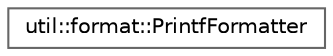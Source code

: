 digraph "Graphical Class Hierarchy"
{
 // LATEX_PDF_SIZE
  bgcolor="transparent";
  edge [fontname=Helvetica,fontsize=10,labelfontname=Helvetica,labelfontsize=10];
  node [fontname=Helvetica,fontsize=10,shape=box,height=0.2,width=0.4];
  rankdir="LR";
  Node0 [id="Node000000",label="util::format::PrintfFormatter",height=0.2,width=0.4,color="grey40", fillcolor="white", style="filled",URL="$d6/dbd/classutil_1_1format_1_1PrintfFormatter.html",tooltip=" "];
}
